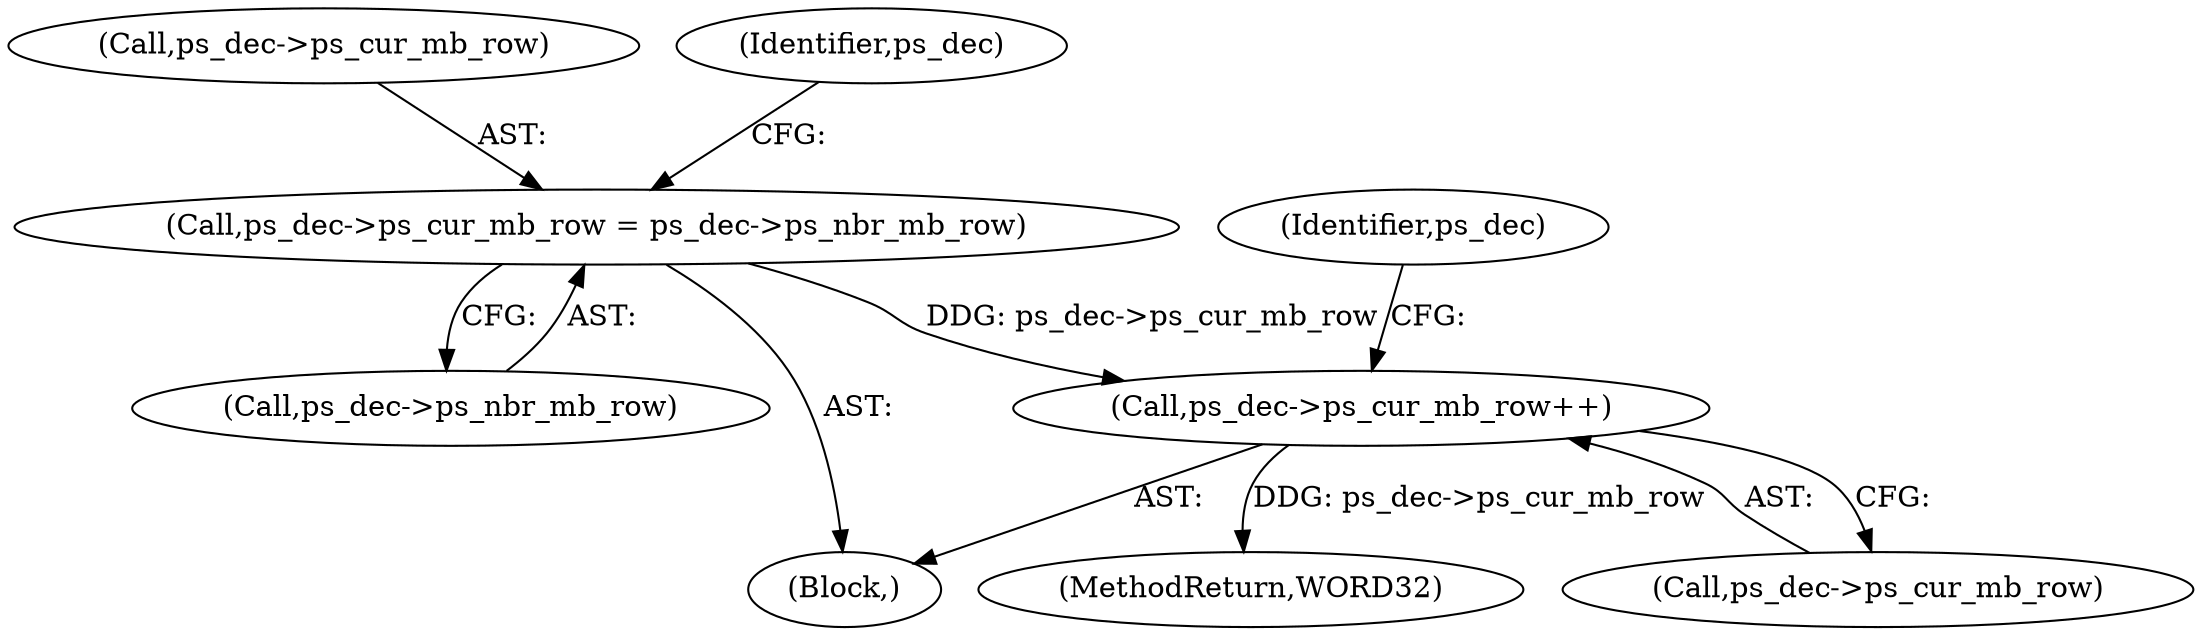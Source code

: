 digraph "0_Android_0b23c81c3dd9ec38f7e6806a3955fed1925541a0_3@pointer" {
"1001376" [label="(Call,ps_dec->ps_cur_mb_row++)"];
"1001369" [label="(Call,ps_dec->ps_cur_mb_row = ps_dec->ps_nbr_mb_row)"];
"1001376" [label="(Call,ps_dec->ps_cur_mb_row++)"];
"1001373" [label="(Call,ps_dec->ps_nbr_mb_row)"];
"1001382" [label="(Identifier,ps_dec)"];
"1001370" [label="(Call,ps_dec->ps_cur_mb_row)"];
"1001377" [label="(Call,ps_dec->ps_cur_mb_row)"];
"1001378" [label="(Identifier,ps_dec)"];
"1002159" [label="(MethodReturn,WORD32)"];
"1000141" [label="(Block,)"];
"1001369" [label="(Call,ps_dec->ps_cur_mb_row = ps_dec->ps_nbr_mb_row)"];
"1001376" -> "1000141"  [label="AST: "];
"1001376" -> "1001377"  [label="CFG: "];
"1001377" -> "1001376"  [label="AST: "];
"1001382" -> "1001376"  [label="CFG: "];
"1001376" -> "1002159"  [label="DDG: ps_dec->ps_cur_mb_row"];
"1001369" -> "1001376"  [label="DDG: ps_dec->ps_cur_mb_row"];
"1001369" -> "1000141"  [label="AST: "];
"1001369" -> "1001373"  [label="CFG: "];
"1001370" -> "1001369"  [label="AST: "];
"1001373" -> "1001369"  [label="AST: "];
"1001378" -> "1001369"  [label="CFG: "];
}
